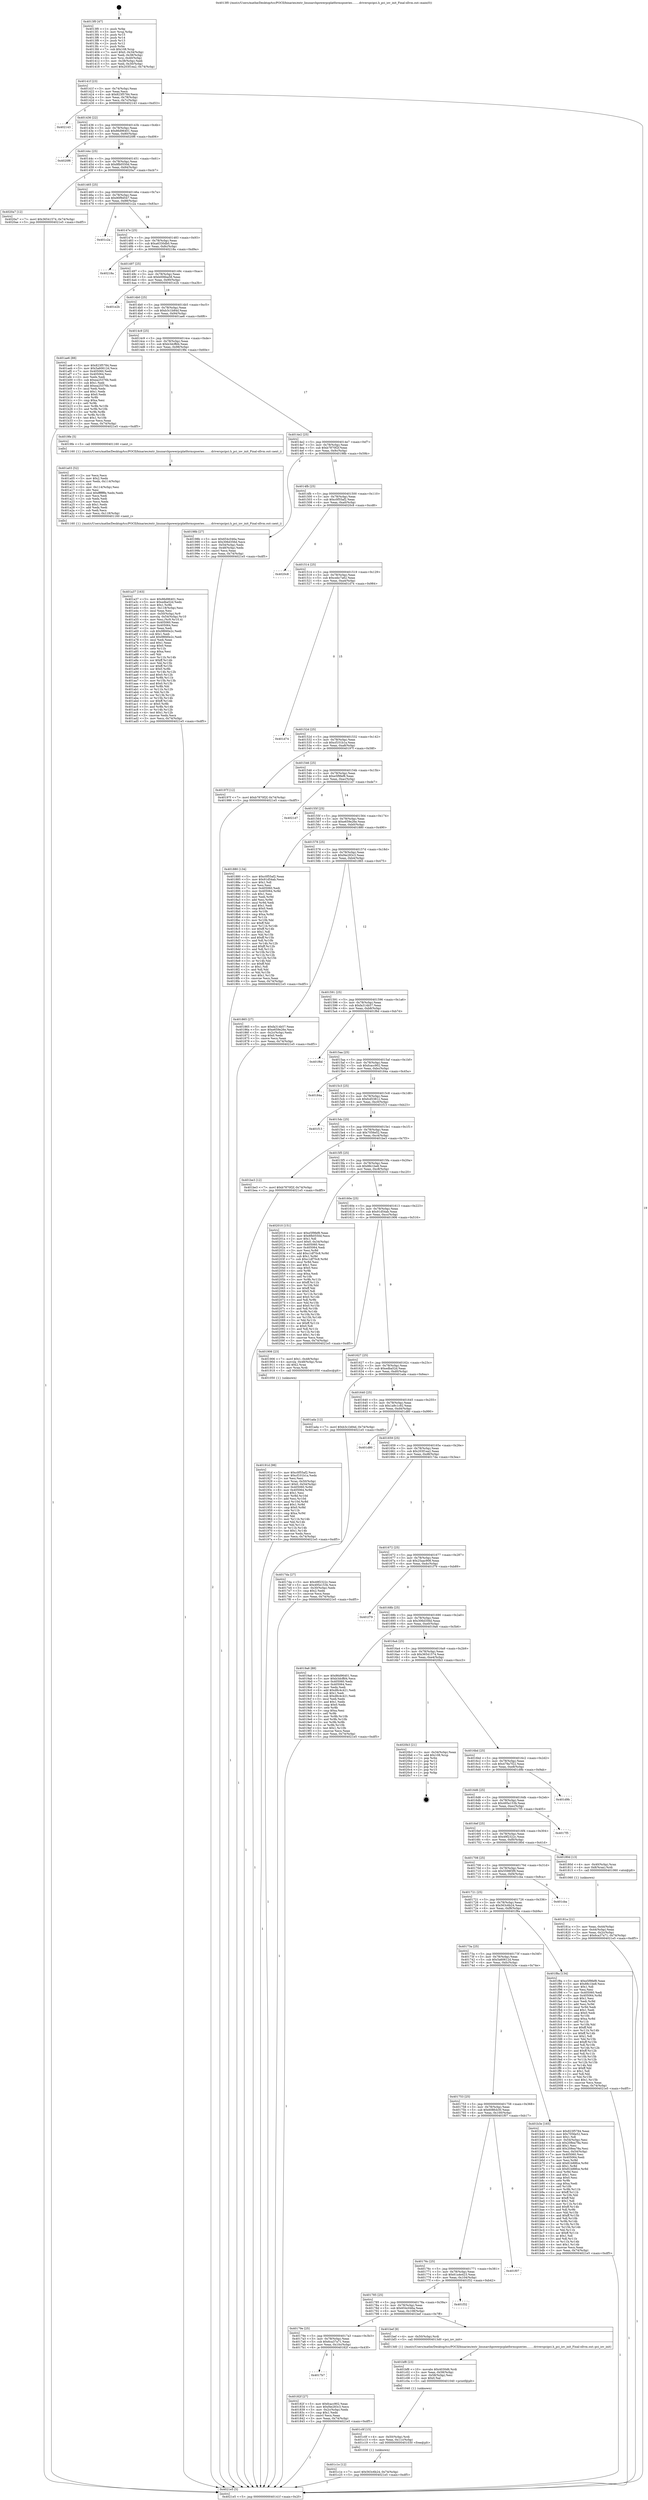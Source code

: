digraph "0x4013f0" {
  label = "0x4013f0 (/mnt/c/Users/mathe/Desktop/tcc/POCII/binaries/extr_linuxarchpowerpcplatformspseries........driverspcipci.h_pci_iov_init_Final-ollvm.out::main(0))"
  labelloc = "t"
  node[shape=record]

  Entry [label="",width=0.3,height=0.3,shape=circle,fillcolor=black,style=filled]
  "0x40141f" [label="{
     0x40141f [23]\l
     | [instrs]\l
     &nbsp;&nbsp;0x40141f \<+3\>: mov -0x74(%rbp),%eax\l
     &nbsp;&nbsp;0x401422 \<+2\>: mov %eax,%ecx\l
     &nbsp;&nbsp;0x401424 \<+6\>: sub $0x823f5784,%ecx\l
     &nbsp;&nbsp;0x40142a \<+3\>: mov %eax,-0x78(%rbp)\l
     &nbsp;&nbsp;0x40142d \<+3\>: mov %ecx,-0x7c(%rbp)\l
     &nbsp;&nbsp;0x401430 \<+6\>: je 0000000000402143 \<main+0xd53\>\l
  }"]
  "0x402143" [label="{
     0x402143\l
  }", style=dashed]
  "0x401436" [label="{
     0x401436 [22]\l
     | [instrs]\l
     &nbsp;&nbsp;0x401436 \<+5\>: jmp 000000000040143b \<main+0x4b\>\l
     &nbsp;&nbsp;0x40143b \<+3\>: mov -0x78(%rbp),%eax\l
     &nbsp;&nbsp;0x40143e \<+5\>: sub $0x86d96401,%eax\l
     &nbsp;&nbsp;0x401443 \<+3\>: mov %eax,-0x80(%rbp)\l
     &nbsp;&nbsp;0x401446 \<+6\>: je 00000000004020f6 \<main+0xd06\>\l
  }"]
  Exit [label="",width=0.3,height=0.3,shape=circle,fillcolor=black,style=filled,peripheries=2]
  "0x4020f6" [label="{
     0x4020f6\l
  }", style=dashed]
  "0x40144c" [label="{
     0x40144c [25]\l
     | [instrs]\l
     &nbsp;&nbsp;0x40144c \<+5\>: jmp 0000000000401451 \<main+0x61\>\l
     &nbsp;&nbsp;0x401451 \<+3\>: mov -0x78(%rbp),%eax\l
     &nbsp;&nbsp;0x401454 \<+5\>: sub $0x8fb0550d,%eax\l
     &nbsp;&nbsp;0x401459 \<+6\>: mov %eax,-0x84(%rbp)\l
     &nbsp;&nbsp;0x40145f \<+6\>: je 00000000004020a7 \<main+0xcb7\>\l
  }"]
  "0x401c1e" [label="{
     0x401c1e [12]\l
     | [instrs]\l
     &nbsp;&nbsp;0x401c1e \<+7\>: movl $0x563c6b24,-0x74(%rbp)\l
     &nbsp;&nbsp;0x401c25 \<+5\>: jmp 00000000004021e5 \<main+0xdf5\>\l
  }"]
  "0x4020a7" [label="{
     0x4020a7 [12]\l
     | [instrs]\l
     &nbsp;&nbsp;0x4020a7 \<+7\>: movl $0x36541574,-0x74(%rbp)\l
     &nbsp;&nbsp;0x4020ae \<+5\>: jmp 00000000004021e5 \<main+0xdf5\>\l
  }"]
  "0x401465" [label="{
     0x401465 [25]\l
     | [instrs]\l
     &nbsp;&nbsp;0x401465 \<+5\>: jmp 000000000040146a \<main+0x7a\>\l
     &nbsp;&nbsp;0x40146a \<+3\>: mov -0x78(%rbp),%eax\l
     &nbsp;&nbsp;0x40146d \<+5\>: sub $0x90f9d547,%eax\l
     &nbsp;&nbsp;0x401472 \<+6\>: mov %eax,-0x88(%rbp)\l
     &nbsp;&nbsp;0x401478 \<+6\>: je 0000000000401c2a \<main+0x83a\>\l
  }"]
  "0x401c0f" [label="{
     0x401c0f [15]\l
     | [instrs]\l
     &nbsp;&nbsp;0x401c0f \<+4\>: mov -0x50(%rbp),%rdi\l
     &nbsp;&nbsp;0x401c13 \<+6\>: mov %eax,-0x11c(%rbp)\l
     &nbsp;&nbsp;0x401c19 \<+5\>: call 0000000000401030 \<free@plt\>\l
     | [calls]\l
     &nbsp;&nbsp;0x401030 \{1\} (unknown)\l
  }"]
  "0x401c2a" [label="{
     0x401c2a\l
  }", style=dashed]
  "0x40147e" [label="{
     0x40147e [25]\l
     | [instrs]\l
     &nbsp;&nbsp;0x40147e \<+5\>: jmp 0000000000401483 \<main+0x93\>\l
     &nbsp;&nbsp;0x401483 \<+3\>: mov -0x78(%rbp),%eax\l
     &nbsp;&nbsp;0x401486 \<+5\>: sub $0xa6330db0,%eax\l
     &nbsp;&nbsp;0x40148b \<+6\>: mov %eax,-0x8c(%rbp)\l
     &nbsp;&nbsp;0x401491 \<+6\>: je 000000000040218a \<main+0xd9a\>\l
  }"]
  "0x401bf8" [label="{
     0x401bf8 [23]\l
     | [instrs]\l
     &nbsp;&nbsp;0x401bf8 \<+10\>: movabs $0x4030d6,%rdi\l
     &nbsp;&nbsp;0x401c02 \<+3\>: mov %eax,-0x58(%rbp)\l
     &nbsp;&nbsp;0x401c05 \<+3\>: mov -0x58(%rbp),%esi\l
     &nbsp;&nbsp;0x401c08 \<+2\>: mov $0x0,%al\l
     &nbsp;&nbsp;0x401c0a \<+5\>: call 0000000000401040 \<printf@plt\>\l
     | [calls]\l
     &nbsp;&nbsp;0x401040 \{1\} (unknown)\l
  }"]
  "0x40218a" [label="{
     0x40218a\l
  }", style=dashed]
  "0x401497" [label="{
     0x401497 [25]\l
     | [instrs]\l
     &nbsp;&nbsp;0x401497 \<+5\>: jmp 000000000040149c \<main+0xac\>\l
     &nbsp;&nbsp;0x40149c \<+3\>: mov -0x78(%rbp),%eax\l
     &nbsp;&nbsp;0x40149f \<+5\>: sub $0xb006ba58,%eax\l
     &nbsp;&nbsp;0x4014a4 \<+6\>: mov %eax,-0x90(%rbp)\l
     &nbsp;&nbsp;0x4014aa \<+6\>: je 0000000000401e2b \<main+0xa3b\>\l
  }"]
  "0x401a37" [label="{
     0x401a37 [163]\l
     | [instrs]\l
     &nbsp;&nbsp;0x401a37 \<+5\>: mov $0x86d96401,%ecx\l
     &nbsp;&nbsp;0x401a3c \<+5\>: mov $0xedba52d,%edx\l
     &nbsp;&nbsp;0x401a41 \<+3\>: mov $0x1,%r8b\l
     &nbsp;&nbsp;0x401a44 \<+6\>: mov -0x118(%rbp),%esi\l
     &nbsp;&nbsp;0x401a4a \<+3\>: imul %eax,%esi\l
     &nbsp;&nbsp;0x401a4d \<+4\>: mov -0x50(%rbp),%r9\l
     &nbsp;&nbsp;0x401a51 \<+4\>: movslq -0x54(%rbp),%r10\l
     &nbsp;&nbsp;0x401a55 \<+4\>: mov %esi,(%r9,%r10,4)\l
     &nbsp;&nbsp;0x401a59 \<+7\>: mov 0x405060,%eax\l
     &nbsp;&nbsp;0x401a60 \<+7\>: mov 0x405064,%esi\l
     &nbsp;&nbsp;0x401a67 \<+2\>: mov %eax,%edi\l
     &nbsp;&nbsp;0x401a69 \<+6\>: sub $0x98fd0e2c,%edi\l
     &nbsp;&nbsp;0x401a6f \<+3\>: sub $0x1,%edi\l
     &nbsp;&nbsp;0x401a72 \<+6\>: add $0x98fd0e2c,%edi\l
     &nbsp;&nbsp;0x401a78 \<+3\>: imul %edi,%eax\l
     &nbsp;&nbsp;0x401a7b \<+3\>: and $0x1,%eax\l
     &nbsp;&nbsp;0x401a7e \<+3\>: cmp $0x0,%eax\l
     &nbsp;&nbsp;0x401a81 \<+4\>: sete %r11b\l
     &nbsp;&nbsp;0x401a85 \<+3\>: cmp $0xa,%esi\l
     &nbsp;&nbsp;0x401a88 \<+3\>: setl %bl\l
     &nbsp;&nbsp;0x401a8b \<+3\>: mov %r11b,%r14b\l
     &nbsp;&nbsp;0x401a8e \<+4\>: xor $0xff,%r14b\l
     &nbsp;&nbsp;0x401a92 \<+3\>: mov %bl,%r15b\l
     &nbsp;&nbsp;0x401a95 \<+4\>: xor $0xff,%r15b\l
     &nbsp;&nbsp;0x401a99 \<+4\>: xor $0x0,%r8b\l
     &nbsp;&nbsp;0x401a9d \<+3\>: mov %r14b,%r12b\l
     &nbsp;&nbsp;0x401aa0 \<+4\>: and $0x0,%r12b\l
     &nbsp;&nbsp;0x401aa4 \<+3\>: and %r8b,%r11b\l
     &nbsp;&nbsp;0x401aa7 \<+3\>: mov %r15b,%r13b\l
     &nbsp;&nbsp;0x401aaa \<+4\>: and $0x0,%r13b\l
     &nbsp;&nbsp;0x401aae \<+3\>: and %r8b,%bl\l
     &nbsp;&nbsp;0x401ab1 \<+3\>: or %r11b,%r12b\l
     &nbsp;&nbsp;0x401ab4 \<+3\>: or %bl,%r13b\l
     &nbsp;&nbsp;0x401ab7 \<+3\>: xor %r13b,%r12b\l
     &nbsp;&nbsp;0x401aba \<+3\>: or %r15b,%r14b\l
     &nbsp;&nbsp;0x401abd \<+4\>: xor $0xff,%r14b\l
     &nbsp;&nbsp;0x401ac1 \<+4\>: or $0x0,%r8b\l
     &nbsp;&nbsp;0x401ac5 \<+3\>: and %r8b,%r14b\l
     &nbsp;&nbsp;0x401ac8 \<+3\>: or %r14b,%r12b\l
     &nbsp;&nbsp;0x401acb \<+4\>: test $0x1,%r12b\l
     &nbsp;&nbsp;0x401acf \<+3\>: cmovne %edx,%ecx\l
     &nbsp;&nbsp;0x401ad2 \<+3\>: mov %ecx,-0x74(%rbp)\l
     &nbsp;&nbsp;0x401ad5 \<+5\>: jmp 00000000004021e5 \<main+0xdf5\>\l
  }"]
  "0x401e2b" [label="{
     0x401e2b\l
  }", style=dashed]
  "0x4014b0" [label="{
     0x4014b0 [25]\l
     | [instrs]\l
     &nbsp;&nbsp;0x4014b0 \<+5\>: jmp 00000000004014b5 \<main+0xc5\>\l
     &nbsp;&nbsp;0x4014b5 \<+3\>: mov -0x78(%rbp),%eax\l
     &nbsp;&nbsp;0x4014b8 \<+5\>: sub $0xb3c1b84d,%eax\l
     &nbsp;&nbsp;0x4014bd \<+6\>: mov %eax,-0x94(%rbp)\l
     &nbsp;&nbsp;0x4014c3 \<+6\>: je 0000000000401ae6 \<main+0x6f6\>\l
  }"]
  "0x401a03" [label="{
     0x401a03 [52]\l
     | [instrs]\l
     &nbsp;&nbsp;0x401a03 \<+2\>: xor %ecx,%ecx\l
     &nbsp;&nbsp;0x401a05 \<+5\>: mov $0x2,%edx\l
     &nbsp;&nbsp;0x401a0a \<+6\>: mov %edx,-0x114(%rbp)\l
     &nbsp;&nbsp;0x401a10 \<+1\>: cltd\l
     &nbsp;&nbsp;0x401a11 \<+6\>: mov -0x114(%rbp),%esi\l
     &nbsp;&nbsp;0x401a17 \<+2\>: idiv %esi\l
     &nbsp;&nbsp;0x401a19 \<+6\>: imul $0xfffffffe,%edx,%edx\l
     &nbsp;&nbsp;0x401a1f \<+2\>: mov %ecx,%edi\l
     &nbsp;&nbsp;0x401a21 \<+2\>: sub %edx,%edi\l
     &nbsp;&nbsp;0x401a23 \<+2\>: mov %ecx,%edx\l
     &nbsp;&nbsp;0x401a25 \<+3\>: sub $0x1,%edx\l
     &nbsp;&nbsp;0x401a28 \<+2\>: add %edx,%edi\l
     &nbsp;&nbsp;0x401a2a \<+2\>: sub %edi,%ecx\l
     &nbsp;&nbsp;0x401a2c \<+6\>: mov %ecx,-0x118(%rbp)\l
     &nbsp;&nbsp;0x401a32 \<+5\>: call 0000000000401160 \<next_i\>\l
     | [calls]\l
     &nbsp;&nbsp;0x401160 \{1\} (/mnt/c/Users/mathe/Desktop/tcc/POCII/binaries/extr_linuxarchpowerpcplatformspseries........driverspcipci.h_pci_iov_init_Final-ollvm.out::next_i)\l
  }"]
  "0x401ae6" [label="{
     0x401ae6 [88]\l
     | [instrs]\l
     &nbsp;&nbsp;0x401ae6 \<+5\>: mov $0x823f5784,%eax\l
     &nbsp;&nbsp;0x401aeb \<+5\>: mov $0x5a60612d,%ecx\l
     &nbsp;&nbsp;0x401af0 \<+7\>: mov 0x405060,%edx\l
     &nbsp;&nbsp;0x401af7 \<+7\>: mov 0x405064,%esi\l
     &nbsp;&nbsp;0x401afe \<+2\>: mov %edx,%edi\l
     &nbsp;&nbsp;0x401b00 \<+6\>: sub $0xea25376b,%edi\l
     &nbsp;&nbsp;0x401b06 \<+3\>: sub $0x1,%edi\l
     &nbsp;&nbsp;0x401b09 \<+6\>: add $0xea25376b,%edi\l
     &nbsp;&nbsp;0x401b0f \<+3\>: imul %edi,%edx\l
     &nbsp;&nbsp;0x401b12 \<+3\>: and $0x1,%edx\l
     &nbsp;&nbsp;0x401b15 \<+3\>: cmp $0x0,%edx\l
     &nbsp;&nbsp;0x401b18 \<+4\>: sete %r8b\l
     &nbsp;&nbsp;0x401b1c \<+3\>: cmp $0xa,%esi\l
     &nbsp;&nbsp;0x401b1f \<+4\>: setl %r9b\l
     &nbsp;&nbsp;0x401b23 \<+3\>: mov %r8b,%r10b\l
     &nbsp;&nbsp;0x401b26 \<+3\>: and %r9b,%r10b\l
     &nbsp;&nbsp;0x401b29 \<+3\>: xor %r9b,%r8b\l
     &nbsp;&nbsp;0x401b2c \<+3\>: or %r8b,%r10b\l
     &nbsp;&nbsp;0x401b2f \<+4\>: test $0x1,%r10b\l
     &nbsp;&nbsp;0x401b33 \<+3\>: cmovne %ecx,%eax\l
     &nbsp;&nbsp;0x401b36 \<+3\>: mov %eax,-0x74(%rbp)\l
     &nbsp;&nbsp;0x401b39 \<+5\>: jmp 00000000004021e5 \<main+0xdf5\>\l
  }"]
  "0x4014c9" [label="{
     0x4014c9 [25]\l
     | [instrs]\l
     &nbsp;&nbsp;0x4014c9 \<+5\>: jmp 00000000004014ce \<main+0xde\>\l
     &nbsp;&nbsp;0x4014ce \<+3\>: mov -0x78(%rbp),%eax\l
     &nbsp;&nbsp;0x4014d1 \<+5\>: sub $0xb3dcffd4,%eax\l
     &nbsp;&nbsp;0x4014d6 \<+6\>: mov %eax,-0x98(%rbp)\l
     &nbsp;&nbsp;0x4014dc \<+6\>: je 00000000004019fe \<main+0x60e\>\l
  }"]
  "0x40191d" [label="{
     0x40191d [98]\l
     | [instrs]\l
     &nbsp;&nbsp;0x40191d \<+5\>: mov $0xc0f55af2,%ecx\l
     &nbsp;&nbsp;0x401922 \<+5\>: mov $0xcf101b1a,%edx\l
     &nbsp;&nbsp;0x401927 \<+2\>: xor %esi,%esi\l
     &nbsp;&nbsp;0x401929 \<+4\>: mov %rax,-0x50(%rbp)\l
     &nbsp;&nbsp;0x40192d \<+7\>: movl $0x0,-0x54(%rbp)\l
     &nbsp;&nbsp;0x401934 \<+8\>: mov 0x405060,%r8d\l
     &nbsp;&nbsp;0x40193c \<+8\>: mov 0x405064,%r9d\l
     &nbsp;&nbsp;0x401944 \<+3\>: sub $0x1,%esi\l
     &nbsp;&nbsp;0x401947 \<+3\>: mov %r8d,%r10d\l
     &nbsp;&nbsp;0x40194a \<+3\>: add %esi,%r10d\l
     &nbsp;&nbsp;0x40194d \<+4\>: imul %r10d,%r8d\l
     &nbsp;&nbsp;0x401951 \<+4\>: and $0x1,%r8d\l
     &nbsp;&nbsp;0x401955 \<+4\>: cmp $0x0,%r8d\l
     &nbsp;&nbsp;0x401959 \<+4\>: sete %r11b\l
     &nbsp;&nbsp;0x40195d \<+4\>: cmp $0xa,%r9d\l
     &nbsp;&nbsp;0x401961 \<+3\>: setl %bl\l
     &nbsp;&nbsp;0x401964 \<+3\>: mov %r11b,%r14b\l
     &nbsp;&nbsp;0x401967 \<+3\>: and %bl,%r14b\l
     &nbsp;&nbsp;0x40196a \<+3\>: xor %bl,%r11b\l
     &nbsp;&nbsp;0x40196d \<+3\>: or %r11b,%r14b\l
     &nbsp;&nbsp;0x401970 \<+4\>: test $0x1,%r14b\l
     &nbsp;&nbsp;0x401974 \<+3\>: cmovne %edx,%ecx\l
     &nbsp;&nbsp;0x401977 \<+3\>: mov %ecx,-0x74(%rbp)\l
     &nbsp;&nbsp;0x40197a \<+5\>: jmp 00000000004021e5 \<main+0xdf5\>\l
  }"]
  "0x4019fe" [label="{
     0x4019fe [5]\l
     | [instrs]\l
     &nbsp;&nbsp;0x4019fe \<+5\>: call 0000000000401160 \<next_i\>\l
     | [calls]\l
     &nbsp;&nbsp;0x401160 \{1\} (/mnt/c/Users/mathe/Desktop/tcc/POCII/binaries/extr_linuxarchpowerpcplatformspseries........driverspcipci.h_pci_iov_init_Final-ollvm.out::next_i)\l
  }"]
  "0x4014e2" [label="{
     0x4014e2 [25]\l
     | [instrs]\l
     &nbsp;&nbsp;0x4014e2 \<+5\>: jmp 00000000004014e7 \<main+0xf7\>\l
     &nbsp;&nbsp;0x4014e7 \<+3\>: mov -0x78(%rbp),%eax\l
     &nbsp;&nbsp;0x4014ea \<+5\>: sub $0xb7870f2f,%eax\l
     &nbsp;&nbsp;0x4014ef \<+6\>: mov %eax,-0x9c(%rbp)\l
     &nbsp;&nbsp;0x4014f5 \<+6\>: je 000000000040198b \<main+0x59b\>\l
  }"]
  "0x4017b7" [label="{
     0x4017b7\l
  }", style=dashed]
  "0x40198b" [label="{
     0x40198b [27]\l
     | [instrs]\l
     &nbsp;&nbsp;0x40198b \<+5\>: mov $0x654c046a,%eax\l
     &nbsp;&nbsp;0x401990 \<+5\>: mov $0x306d356d,%ecx\l
     &nbsp;&nbsp;0x401995 \<+3\>: mov -0x54(%rbp),%edx\l
     &nbsp;&nbsp;0x401998 \<+3\>: cmp -0x48(%rbp),%edx\l
     &nbsp;&nbsp;0x40199b \<+3\>: cmovl %ecx,%eax\l
     &nbsp;&nbsp;0x40199e \<+3\>: mov %eax,-0x74(%rbp)\l
     &nbsp;&nbsp;0x4019a1 \<+5\>: jmp 00000000004021e5 \<main+0xdf5\>\l
  }"]
  "0x4014fb" [label="{
     0x4014fb [25]\l
     | [instrs]\l
     &nbsp;&nbsp;0x4014fb \<+5\>: jmp 0000000000401500 \<main+0x110\>\l
     &nbsp;&nbsp;0x401500 \<+3\>: mov -0x78(%rbp),%eax\l
     &nbsp;&nbsp;0x401503 \<+5\>: sub $0xc0f55af2,%eax\l
     &nbsp;&nbsp;0x401508 \<+6\>: mov %eax,-0xa0(%rbp)\l
     &nbsp;&nbsp;0x40150e \<+6\>: je 00000000004020c8 \<main+0xcd8\>\l
  }"]
  "0x40182f" [label="{
     0x40182f [27]\l
     | [instrs]\l
     &nbsp;&nbsp;0x40182f \<+5\>: mov $0xfcacc902,%eax\l
     &nbsp;&nbsp;0x401834 \<+5\>: mov $0xf4e283c3,%ecx\l
     &nbsp;&nbsp;0x401839 \<+3\>: mov -0x2c(%rbp),%edx\l
     &nbsp;&nbsp;0x40183c \<+3\>: cmp $0x1,%edx\l
     &nbsp;&nbsp;0x40183f \<+3\>: cmovl %ecx,%eax\l
     &nbsp;&nbsp;0x401842 \<+3\>: mov %eax,-0x74(%rbp)\l
     &nbsp;&nbsp;0x401845 \<+5\>: jmp 00000000004021e5 \<main+0xdf5\>\l
  }"]
  "0x4020c8" [label="{
     0x4020c8\l
  }", style=dashed]
  "0x401514" [label="{
     0x401514 [25]\l
     | [instrs]\l
     &nbsp;&nbsp;0x401514 \<+5\>: jmp 0000000000401519 \<main+0x129\>\l
     &nbsp;&nbsp;0x401519 \<+3\>: mov -0x78(%rbp),%eax\l
     &nbsp;&nbsp;0x40151c \<+5\>: sub $0xcebc7a62,%eax\l
     &nbsp;&nbsp;0x401521 \<+6\>: mov %eax,-0xa4(%rbp)\l
     &nbsp;&nbsp;0x401527 \<+6\>: je 0000000000401d74 \<main+0x984\>\l
  }"]
  "0x40179e" [label="{
     0x40179e [25]\l
     | [instrs]\l
     &nbsp;&nbsp;0x40179e \<+5\>: jmp 00000000004017a3 \<main+0x3b3\>\l
     &nbsp;&nbsp;0x4017a3 \<+3\>: mov -0x78(%rbp),%eax\l
     &nbsp;&nbsp;0x4017a6 \<+5\>: sub $0x6ca37a71,%eax\l
     &nbsp;&nbsp;0x4017ab \<+6\>: mov %eax,-0x10c(%rbp)\l
     &nbsp;&nbsp;0x4017b1 \<+6\>: je 000000000040182f \<main+0x43f\>\l
  }"]
  "0x401d74" [label="{
     0x401d74\l
  }", style=dashed]
  "0x40152d" [label="{
     0x40152d [25]\l
     | [instrs]\l
     &nbsp;&nbsp;0x40152d \<+5\>: jmp 0000000000401532 \<main+0x142\>\l
     &nbsp;&nbsp;0x401532 \<+3\>: mov -0x78(%rbp),%eax\l
     &nbsp;&nbsp;0x401535 \<+5\>: sub $0xcf101b1a,%eax\l
     &nbsp;&nbsp;0x40153a \<+6\>: mov %eax,-0xa8(%rbp)\l
     &nbsp;&nbsp;0x401540 \<+6\>: je 000000000040197f \<main+0x58f\>\l
  }"]
  "0x401bef" [label="{
     0x401bef [9]\l
     | [instrs]\l
     &nbsp;&nbsp;0x401bef \<+4\>: mov -0x50(%rbp),%rdi\l
     &nbsp;&nbsp;0x401bf3 \<+5\>: call 00000000004013d0 \<pci_iov_init\>\l
     | [calls]\l
     &nbsp;&nbsp;0x4013d0 \{1\} (/mnt/c/Users/mathe/Desktop/tcc/POCII/binaries/extr_linuxarchpowerpcplatformspseries........driverspcipci.h_pci_iov_init_Final-ollvm.out::pci_iov_init)\l
  }"]
  "0x40197f" [label="{
     0x40197f [12]\l
     | [instrs]\l
     &nbsp;&nbsp;0x40197f \<+7\>: movl $0xb7870f2f,-0x74(%rbp)\l
     &nbsp;&nbsp;0x401986 \<+5\>: jmp 00000000004021e5 \<main+0xdf5\>\l
  }"]
  "0x401546" [label="{
     0x401546 [25]\l
     | [instrs]\l
     &nbsp;&nbsp;0x401546 \<+5\>: jmp 000000000040154b \<main+0x15b\>\l
     &nbsp;&nbsp;0x40154b \<+3\>: mov -0x78(%rbp),%eax\l
     &nbsp;&nbsp;0x40154e \<+5\>: sub $0xe5f9fef8,%eax\l
     &nbsp;&nbsp;0x401553 \<+6\>: mov %eax,-0xac(%rbp)\l
     &nbsp;&nbsp;0x401559 \<+6\>: je 00000000004021d7 \<main+0xde7\>\l
  }"]
  "0x401785" [label="{
     0x401785 [25]\l
     | [instrs]\l
     &nbsp;&nbsp;0x401785 \<+5\>: jmp 000000000040178a \<main+0x39a\>\l
     &nbsp;&nbsp;0x40178a \<+3\>: mov -0x78(%rbp),%eax\l
     &nbsp;&nbsp;0x40178d \<+5\>: sub $0x654c046a,%eax\l
     &nbsp;&nbsp;0x401792 \<+6\>: mov %eax,-0x108(%rbp)\l
     &nbsp;&nbsp;0x401798 \<+6\>: je 0000000000401bef \<main+0x7ff\>\l
  }"]
  "0x4021d7" [label="{
     0x4021d7\l
  }", style=dashed]
  "0x40155f" [label="{
     0x40155f [25]\l
     | [instrs]\l
     &nbsp;&nbsp;0x40155f \<+5\>: jmp 0000000000401564 \<main+0x174\>\l
     &nbsp;&nbsp;0x401564 \<+3\>: mov -0x78(%rbp),%eax\l
     &nbsp;&nbsp;0x401567 \<+5\>: sub $0xe659e26e,%eax\l
     &nbsp;&nbsp;0x40156c \<+6\>: mov %eax,-0xb0(%rbp)\l
     &nbsp;&nbsp;0x401572 \<+6\>: je 0000000000401880 \<main+0x490\>\l
  }"]
  "0x401f32" [label="{
     0x401f32\l
  }", style=dashed]
  "0x401880" [label="{
     0x401880 [134]\l
     | [instrs]\l
     &nbsp;&nbsp;0x401880 \<+5\>: mov $0xc0f55af2,%eax\l
     &nbsp;&nbsp;0x401885 \<+5\>: mov $0x91d54ab,%ecx\l
     &nbsp;&nbsp;0x40188a \<+2\>: mov $0x1,%dl\l
     &nbsp;&nbsp;0x40188c \<+2\>: xor %esi,%esi\l
     &nbsp;&nbsp;0x40188e \<+7\>: mov 0x405060,%edi\l
     &nbsp;&nbsp;0x401895 \<+8\>: mov 0x405064,%r8d\l
     &nbsp;&nbsp;0x40189d \<+3\>: sub $0x1,%esi\l
     &nbsp;&nbsp;0x4018a0 \<+3\>: mov %edi,%r9d\l
     &nbsp;&nbsp;0x4018a3 \<+3\>: add %esi,%r9d\l
     &nbsp;&nbsp;0x4018a6 \<+4\>: imul %r9d,%edi\l
     &nbsp;&nbsp;0x4018aa \<+3\>: and $0x1,%edi\l
     &nbsp;&nbsp;0x4018ad \<+3\>: cmp $0x0,%edi\l
     &nbsp;&nbsp;0x4018b0 \<+4\>: sete %r10b\l
     &nbsp;&nbsp;0x4018b4 \<+4\>: cmp $0xa,%r8d\l
     &nbsp;&nbsp;0x4018b8 \<+4\>: setl %r11b\l
     &nbsp;&nbsp;0x4018bc \<+3\>: mov %r10b,%bl\l
     &nbsp;&nbsp;0x4018bf \<+3\>: xor $0xff,%bl\l
     &nbsp;&nbsp;0x4018c2 \<+3\>: mov %r11b,%r14b\l
     &nbsp;&nbsp;0x4018c5 \<+4\>: xor $0xff,%r14b\l
     &nbsp;&nbsp;0x4018c9 \<+3\>: xor $0x1,%dl\l
     &nbsp;&nbsp;0x4018cc \<+3\>: mov %bl,%r15b\l
     &nbsp;&nbsp;0x4018cf \<+4\>: and $0xff,%r15b\l
     &nbsp;&nbsp;0x4018d3 \<+3\>: and %dl,%r10b\l
     &nbsp;&nbsp;0x4018d6 \<+3\>: mov %r14b,%r12b\l
     &nbsp;&nbsp;0x4018d9 \<+4\>: and $0xff,%r12b\l
     &nbsp;&nbsp;0x4018dd \<+3\>: and %dl,%r11b\l
     &nbsp;&nbsp;0x4018e0 \<+3\>: or %r10b,%r15b\l
     &nbsp;&nbsp;0x4018e3 \<+3\>: or %r11b,%r12b\l
     &nbsp;&nbsp;0x4018e6 \<+3\>: xor %r12b,%r15b\l
     &nbsp;&nbsp;0x4018e9 \<+3\>: or %r14b,%bl\l
     &nbsp;&nbsp;0x4018ec \<+3\>: xor $0xff,%bl\l
     &nbsp;&nbsp;0x4018ef \<+3\>: or $0x1,%dl\l
     &nbsp;&nbsp;0x4018f2 \<+2\>: and %dl,%bl\l
     &nbsp;&nbsp;0x4018f4 \<+3\>: or %bl,%r15b\l
     &nbsp;&nbsp;0x4018f7 \<+4\>: test $0x1,%r15b\l
     &nbsp;&nbsp;0x4018fb \<+3\>: cmovne %ecx,%eax\l
     &nbsp;&nbsp;0x4018fe \<+3\>: mov %eax,-0x74(%rbp)\l
     &nbsp;&nbsp;0x401901 \<+5\>: jmp 00000000004021e5 \<main+0xdf5\>\l
  }"]
  "0x401578" [label="{
     0x401578 [25]\l
     | [instrs]\l
     &nbsp;&nbsp;0x401578 \<+5\>: jmp 000000000040157d \<main+0x18d\>\l
     &nbsp;&nbsp;0x40157d \<+3\>: mov -0x78(%rbp),%eax\l
     &nbsp;&nbsp;0x401580 \<+5\>: sub $0xf4e283c3,%eax\l
     &nbsp;&nbsp;0x401585 \<+6\>: mov %eax,-0xb4(%rbp)\l
     &nbsp;&nbsp;0x40158b \<+6\>: je 0000000000401865 \<main+0x475\>\l
  }"]
  "0x40176c" [label="{
     0x40176c [25]\l
     | [instrs]\l
     &nbsp;&nbsp;0x40176c \<+5\>: jmp 0000000000401771 \<main+0x381\>\l
     &nbsp;&nbsp;0x401771 \<+3\>: mov -0x78(%rbp),%eax\l
     &nbsp;&nbsp;0x401774 \<+5\>: sub $0x61a4e423,%eax\l
     &nbsp;&nbsp;0x401779 \<+6\>: mov %eax,-0x104(%rbp)\l
     &nbsp;&nbsp;0x40177f \<+6\>: je 0000000000401f32 \<main+0xb42\>\l
  }"]
  "0x401865" [label="{
     0x401865 [27]\l
     | [instrs]\l
     &nbsp;&nbsp;0x401865 \<+5\>: mov $0xfa314b57,%eax\l
     &nbsp;&nbsp;0x40186a \<+5\>: mov $0xe659e26e,%ecx\l
     &nbsp;&nbsp;0x40186f \<+3\>: mov -0x2c(%rbp),%edx\l
     &nbsp;&nbsp;0x401872 \<+3\>: cmp $0x0,%edx\l
     &nbsp;&nbsp;0x401875 \<+3\>: cmove %ecx,%eax\l
     &nbsp;&nbsp;0x401878 \<+3\>: mov %eax,-0x74(%rbp)\l
     &nbsp;&nbsp;0x40187b \<+5\>: jmp 00000000004021e5 \<main+0xdf5\>\l
  }"]
  "0x401591" [label="{
     0x401591 [25]\l
     | [instrs]\l
     &nbsp;&nbsp;0x401591 \<+5\>: jmp 0000000000401596 \<main+0x1a6\>\l
     &nbsp;&nbsp;0x401596 \<+3\>: mov -0x78(%rbp),%eax\l
     &nbsp;&nbsp;0x401599 \<+5\>: sub $0xfa314b57,%eax\l
     &nbsp;&nbsp;0x40159e \<+6\>: mov %eax,-0xb8(%rbp)\l
     &nbsp;&nbsp;0x4015a4 \<+6\>: je 0000000000401f6d \<main+0xb7d\>\l
  }"]
  "0x401f07" [label="{
     0x401f07\l
  }", style=dashed]
  "0x401f6d" [label="{
     0x401f6d\l
  }", style=dashed]
  "0x4015aa" [label="{
     0x4015aa [25]\l
     | [instrs]\l
     &nbsp;&nbsp;0x4015aa \<+5\>: jmp 00000000004015af \<main+0x1bf\>\l
     &nbsp;&nbsp;0x4015af \<+3\>: mov -0x78(%rbp),%eax\l
     &nbsp;&nbsp;0x4015b2 \<+5\>: sub $0xfcacc902,%eax\l
     &nbsp;&nbsp;0x4015b7 \<+6\>: mov %eax,-0xbc(%rbp)\l
     &nbsp;&nbsp;0x4015bd \<+6\>: je 000000000040184a \<main+0x45a\>\l
  }"]
  "0x401753" [label="{
     0x401753 [25]\l
     | [instrs]\l
     &nbsp;&nbsp;0x401753 \<+5\>: jmp 0000000000401758 \<main+0x368\>\l
     &nbsp;&nbsp;0x401758 \<+3\>: mov -0x78(%rbp),%eax\l
     &nbsp;&nbsp;0x40175b \<+5\>: sub $0x608fcb30,%eax\l
     &nbsp;&nbsp;0x401760 \<+6\>: mov %eax,-0x100(%rbp)\l
     &nbsp;&nbsp;0x401766 \<+6\>: je 0000000000401f07 \<main+0xb17\>\l
  }"]
  "0x40184a" [label="{
     0x40184a\l
  }", style=dashed]
  "0x4015c3" [label="{
     0x4015c3 [25]\l
     | [instrs]\l
     &nbsp;&nbsp;0x4015c3 \<+5\>: jmp 00000000004015c8 \<main+0x1d8\>\l
     &nbsp;&nbsp;0x4015c8 \<+3\>: mov -0x78(%rbp),%eax\l
     &nbsp;&nbsp;0x4015cb \<+5\>: sub $0xfcd53812,%eax\l
     &nbsp;&nbsp;0x4015d0 \<+6\>: mov %eax,-0xc0(%rbp)\l
     &nbsp;&nbsp;0x4015d6 \<+6\>: je 0000000000401f13 \<main+0xb23\>\l
  }"]
  "0x401b3e" [label="{
     0x401b3e [165]\l
     | [instrs]\l
     &nbsp;&nbsp;0x401b3e \<+5\>: mov $0x823f5784,%eax\l
     &nbsp;&nbsp;0x401b43 \<+5\>: mov $0x7056e52,%ecx\l
     &nbsp;&nbsp;0x401b48 \<+2\>: mov $0x1,%dl\l
     &nbsp;&nbsp;0x401b4a \<+3\>: mov -0x54(%rbp),%esi\l
     &nbsp;&nbsp;0x401b4d \<+6\>: sub $0x208ea78a,%esi\l
     &nbsp;&nbsp;0x401b53 \<+3\>: add $0x1,%esi\l
     &nbsp;&nbsp;0x401b56 \<+6\>: add $0x208ea78a,%esi\l
     &nbsp;&nbsp;0x401b5c \<+3\>: mov %esi,-0x54(%rbp)\l
     &nbsp;&nbsp;0x401b5f \<+7\>: mov 0x405060,%esi\l
     &nbsp;&nbsp;0x401b66 \<+7\>: mov 0x405064,%edi\l
     &nbsp;&nbsp;0x401b6d \<+3\>: mov %esi,%r8d\l
     &nbsp;&nbsp;0x401b70 \<+7\>: add $0x81b88fce,%r8d\l
     &nbsp;&nbsp;0x401b77 \<+4\>: sub $0x1,%r8d\l
     &nbsp;&nbsp;0x401b7b \<+7\>: sub $0x81b88fce,%r8d\l
     &nbsp;&nbsp;0x401b82 \<+4\>: imul %r8d,%esi\l
     &nbsp;&nbsp;0x401b86 \<+3\>: and $0x1,%esi\l
     &nbsp;&nbsp;0x401b89 \<+3\>: cmp $0x0,%esi\l
     &nbsp;&nbsp;0x401b8c \<+4\>: sete %r9b\l
     &nbsp;&nbsp;0x401b90 \<+3\>: cmp $0xa,%edi\l
     &nbsp;&nbsp;0x401b93 \<+4\>: setl %r10b\l
     &nbsp;&nbsp;0x401b97 \<+3\>: mov %r9b,%r11b\l
     &nbsp;&nbsp;0x401b9a \<+4\>: xor $0xff,%r11b\l
     &nbsp;&nbsp;0x401b9e \<+3\>: mov %r10b,%bl\l
     &nbsp;&nbsp;0x401ba1 \<+3\>: xor $0xff,%bl\l
     &nbsp;&nbsp;0x401ba4 \<+3\>: xor $0x1,%dl\l
     &nbsp;&nbsp;0x401ba7 \<+3\>: mov %r11b,%r14b\l
     &nbsp;&nbsp;0x401baa \<+4\>: and $0xff,%r14b\l
     &nbsp;&nbsp;0x401bae \<+3\>: and %dl,%r9b\l
     &nbsp;&nbsp;0x401bb1 \<+3\>: mov %bl,%r15b\l
     &nbsp;&nbsp;0x401bb4 \<+4\>: and $0xff,%r15b\l
     &nbsp;&nbsp;0x401bb8 \<+3\>: and %dl,%r10b\l
     &nbsp;&nbsp;0x401bbb \<+3\>: or %r9b,%r14b\l
     &nbsp;&nbsp;0x401bbe \<+3\>: or %r10b,%r15b\l
     &nbsp;&nbsp;0x401bc1 \<+3\>: xor %r15b,%r14b\l
     &nbsp;&nbsp;0x401bc4 \<+3\>: or %bl,%r11b\l
     &nbsp;&nbsp;0x401bc7 \<+4\>: xor $0xff,%r11b\l
     &nbsp;&nbsp;0x401bcb \<+3\>: or $0x1,%dl\l
     &nbsp;&nbsp;0x401bce \<+3\>: and %dl,%r11b\l
     &nbsp;&nbsp;0x401bd1 \<+3\>: or %r11b,%r14b\l
     &nbsp;&nbsp;0x401bd4 \<+4\>: test $0x1,%r14b\l
     &nbsp;&nbsp;0x401bd8 \<+3\>: cmovne %ecx,%eax\l
     &nbsp;&nbsp;0x401bdb \<+3\>: mov %eax,-0x74(%rbp)\l
     &nbsp;&nbsp;0x401bde \<+5\>: jmp 00000000004021e5 \<main+0xdf5\>\l
  }"]
  "0x401f13" [label="{
     0x401f13\l
  }", style=dashed]
  "0x4015dc" [label="{
     0x4015dc [25]\l
     | [instrs]\l
     &nbsp;&nbsp;0x4015dc \<+5\>: jmp 00000000004015e1 \<main+0x1f1\>\l
     &nbsp;&nbsp;0x4015e1 \<+3\>: mov -0x78(%rbp),%eax\l
     &nbsp;&nbsp;0x4015e4 \<+5\>: sub $0x7056e52,%eax\l
     &nbsp;&nbsp;0x4015e9 \<+6\>: mov %eax,-0xc4(%rbp)\l
     &nbsp;&nbsp;0x4015ef \<+6\>: je 0000000000401be3 \<main+0x7f3\>\l
  }"]
  "0x40173a" [label="{
     0x40173a [25]\l
     | [instrs]\l
     &nbsp;&nbsp;0x40173a \<+5\>: jmp 000000000040173f \<main+0x34f\>\l
     &nbsp;&nbsp;0x40173f \<+3\>: mov -0x78(%rbp),%eax\l
     &nbsp;&nbsp;0x401742 \<+5\>: sub $0x5a60612d,%eax\l
     &nbsp;&nbsp;0x401747 \<+6\>: mov %eax,-0xfc(%rbp)\l
     &nbsp;&nbsp;0x40174d \<+6\>: je 0000000000401b3e \<main+0x74e\>\l
  }"]
  "0x401be3" [label="{
     0x401be3 [12]\l
     | [instrs]\l
     &nbsp;&nbsp;0x401be3 \<+7\>: movl $0xb7870f2f,-0x74(%rbp)\l
     &nbsp;&nbsp;0x401bea \<+5\>: jmp 00000000004021e5 \<main+0xdf5\>\l
  }"]
  "0x4015f5" [label="{
     0x4015f5 [25]\l
     | [instrs]\l
     &nbsp;&nbsp;0x4015f5 \<+5\>: jmp 00000000004015fa \<main+0x20a\>\l
     &nbsp;&nbsp;0x4015fa \<+3\>: mov -0x78(%rbp),%eax\l
     &nbsp;&nbsp;0x4015fd \<+5\>: sub $0x88c1be8,%eax\l
     &nbsp;&nbsp;0x401602 \<+6\>: mov %eax,-0xc8(%rbp)\l
     &nbsp;&nbsp;0x401608 \<+6\>: je 0000000000402010 \<main+0xc20\>\l
  }"]
  "0x401f8a" [label="{
     0x401f8a [134]\l
     | [instrs]\l
     &nbsp;&nbsp;0x401f8a \<+5\>: mov $0xe5f9fef8,%eax\l
     &nbsp;&nbsp;0x401f8f \<+5\>: mov $0x88c1be8,%ecx\l
     &nbsp;&nbsp;0x401f94 \<+2\>: mov $0x1,%dl\l
     &nbsp;&nbsp;0x401f96 \<+2\>: xor %esi,%esi\l
     &nbsp;&nbsp;0x401f98 \<+7\>: mov 0x405060,%edi\l
     &nbsp;&nbsp;0x401f9f \<+8\>: mov 0x405064,%r8d\l
     &nbsp;&nbsp;0x401fa7 \<+3\>: sub $0x1,%esi\l
     &nbsp;&nbsp;0x401faa \<+3\>: mov %edi,%r9d\l
     &nbsp;&nbsp;0x401fad \<+3\>: add %esi,%r9d\l
     &nbsp;&nbsp;0x401fb0 \<+4\>: imul %r9d,%edi\l
     &nbsp;&nbsp;0x401fb4 \<+3\>: and $0x1,%edi\l
     &nbsp;&nbsp;0x401fb7 \<+3\>: cmp $0x0,%edi\l
     &nbsp;&nbsp;0x401fba \<+4\>: sete %r10b\l
     &nbsp;&nbsp;0x401fbe \<+4\>: cmp $0xa,%r8d\l
     &nbsp;&nbsp;0x401fc2 \<+4\>: setl %r11b\l
     &nbsp;&nbsp;0x401fc6 \<+3\>: mov %r10b,%bl\l
     &nbsp;&nbsp;0x401fc9 \<+3\>: xor $0xff,%bl\l
     &nbsp;&nbsp;0x401fcc \<+3\>: mov %r11b,%r14b\l
     &nbsp;&nbsp;0x401fcf \<+4\>: xor $0xff,%r14b\l
     &nbsp;&nbsp;0x401fd3 \<+3\>: xor $0x1,%dl\l
     &nbsp;&nbsp;0x401fd6 \<+3\>: mov %bl,%r15b\l
     &nbsp;&nbsp;0x401fd9 \<+4\>: and $0xff,%r15b\l
     &nbsp;&nbsp;0x401fdd \<+3\>: and %dl,%r10b\l
     &nbsp;&nbsp;0x401fe0 \<+3\>: mov %r14b,%r12b\l
     &nbsp;&nbsp;0x401fe3 \<+4\>: and $0xff,%r12b\l
     &nbsp;&nbsp;0x401fe7 \<+3\>: and %dl,%r11b\l
     &nbsp;&nbsp;0x401fea \<+3\>: or %r10b,%r15b\l
     &nbsp;&nbsp;0x401fed \<+3\>: or %r11b,%r12b\l
     &nbsp;&nbsp;0x401ff0 \<+3\>: xor %r12b,%r15b\l
     &nbsp;&nbsp;0x401ff3 \<+3\>: or %r14b,%bl\l
     &nbsp;&nbsp;0x401ff6 \<+3\>: xor $0xff,%bl\l
     &nbsp;&nbsp;0x401ff9 \<+3\>: or $0x1,%dl\l
     &nbsp;&nbsp;0x401ffc \<+2\>: and %dl,%bl\l
     &nbsp;&nbsp;0x401ffe \<+3\>: or %bl,%r15b\l
     &nbsp;&nbsp;0x402001 \<+4\>: test $0x1,%r15b\l
     &nbsp;&nbsp;0x402005 \<+3\>: cmovne %ecx,%eax\l
     &nbsp;&nbsp;0x402008 \<+3\>: mov %eax,-0x74(%rbp)\l
     &nbsp;&nbsp;0x40200b \<+5\>: jmp 00000000004021e5 \<main+0xdf5\>\l
  }"]
  "0x402010" [label="{
     0x402010 [151]\l
     | [instrs]\l
     &nbsp;&nbsp;0x402010 \<+5\>: mov $0xe5f9fef8,%eax\l
     &nbsp;&nbsp;0x402015 \<+5\>: mov $0x8fb0550d,%ecx\l
     &nbsp;&nbsp;0x40201a \<+2\>: mov $0x1,%dl\l
     &nbsp;&nbsp;0x40201c \<+7\>: movl $0x0,-0x34(%rbp)\l
     &nbsp;&nbsp;0x402023 \<+7\>: mov 0x405060,%esi\l
     &nbsp;&nbsp;0x40202a \<+7\>: mov 0x405064,%edi\l
     &nbsp;&nbsp;0x402031 \<+3\>: mov %esi,%r8d\l
     &nbsp;&nbsp;0x402034 \<+7\>: add $0xc1df70c8,%r8d\l
     &nbsp;&nbsp;0x40203b \<+4\>: sub $0x1,%r8d\l
     &nbsp;&nbsp;0x40203f \<+7\>: sub $0xc1df70c8,%r8d\l
     &nbsp;&nbsp;0x402046 \<+4\>: imul %r8d,%esi\l
     &nbsp;&nbsp;0x40204a \<+3\>: and $0x1,%esi\l
     &nbsp;&nbsp;0x40204d \<+3\>: cmp $0x0,%esi\l
     &nbsp;&nbsp;0x402050 \<+4\>: sete %r9b\l
     &nbsp;&nbsp;0x402054 \<+3\>: cmp $0xa,%edi\l
     &nbsp;&nbsp;0x402057 \<+4\>: setl %r10b\l
     &nbsp;&nbsp;0x40205b \<+3\>: mov %r9b,%r11b\l
     &nbsp;&nbsp;0x40205e \<+4\>: xor $0xff,%r11b\l
     &nbsp;&nbsp;0x402062 \<+3\>: mov %r10b,%bl\l
     &nbsp;&nbsp;0x402065 \<+3\>: xor $0xff,%bl\l
     &nbsp;&nbsp;0x402068 \<+3\>: xor $0x0,%dl\l
     &nbsp;&nbsp;0x40206b \<+3\>: mov %r11b,%r14b\l
     &nbsp;&nbsp;0x40206e \<+4\>: and $0x0,%r14b\l
     &nbsp;&nbsp;0x402072 \<+3\>: and %dl,%r9b\l
     &nbsp;&nbsp;0x402075 \<+3\>: mov %bl,%r15b\l
     &nbsp;&nbsp;0x402078 \<+4\>: and $0x0,%r15b\l
     &nbsp;&nbsp;0x40207c \<+3\>: and %dl,%r10b\l
     &nbsp;&nbsp;0x40207f \<+3\>: or %r9b,%r14b\l
     &nbsp;&nbsp;0x402082 \<+3\>: or %r10b,%r15b\l
     &nbsp;&nbsp;0x402085 \<+3\>: xor %r15b,%r14b\l
     &nbsp;&nbsp;0x402088 \<+3\>: or %bl,%r11b\l
     &nbsp;&nbsp;0x40208b \<+4\>: xor $0xff,%r11b\l
     &nbsp;&nbsp;0x40208f \<+3\>: or $0x0,%dl\l
     &nbsp;&nbsp;0x402092 \<+3\>: and %dl,%r11b\l
     &nbsp;&nbsp;0x402095 \<+3\>: or %r11b,%r14b\l
     &nbsp;&nbsp;0x402098 \<+4\>: test $0x1,%r14b\l
     &nbsp;&nbsp;0x40209c \<+3\>: cmovne %ecx,%eax\l
     &nbsp;&nbsp;0x40209f \<+3\>: mov %eax,-0x74(%rbp)\l
     &nbsp;&nbsp;0x4020a2 \<+5\>: jmp 00000000004021e5 \<main+0xdf5\>\l
  }"]
  "0x40160e" [label="{
     0x40160e [25]\l
     | [instrs]\l
     &nbsp;&nbsp;0x40160e \<+5\>: jmp 0000000000401613 \<main+0x223\>\l
     &nbsp;&nbsp;0x401613 \<+3\>: mov -0x78(%rbp),%eax\l
     &nbsp;&nbsp;0x401616 \<+5\>: sub $0x91d54ab,%eax\l
     &nbsp;&nbsp;0x40161b \<+6\>: mov %eax,-0xcc(%rbp)\l
     &nbsp;&nbsp;0x401621 \<+6\>: je 0000000000401906 \<main+0x516\>\l
  }"]
  "0x401721" [label="{
     0x401721 [25]\l
     | [instrs]\l
     &nbsp;&nbsp;0x401721 \<+5\>: jmp 0000000000401726 \<main+0x336\>\l
     &nbsp;&nbsp;0x401726 \<+3\>: mov -0x78(%rbp),%eax\l
     &nbsp;&nbsp;0x401729 \<+5\>: sub $0x563c6b24,%eax\l
     &nbsp;&nbsp;0x40172e \<+6\>: mov %eax,-0xf8(%rbp)\l
     &nbsp;&nbsp;0x401734 \<+6\>: je 0000000000401f8a \<main+0xb9a\>\l
  }"]
  "0x401906" [label="{
     0x401906 [23]\l
     | [instrs]\l
     &nbsp;&nbsp;0x401906 \<+7\>: movl $0x1,-0x48(%rbp)\l
     &nbsp;&nbsp;0x40190d \<+4\>: movslq -0x48(%rbp),%rax\l
     &nbsp;&nbsp;0x401911 \<+4\>: shl $0x2,%rax\l
     &nbsp;&nbsp;0x401915 \<+3\>: mov %rax,%rdi\l
     &nbsp;&nbsp;0x401918 \<+5\>: call 0000000000401050 \<malloc@plt\>\l
     | [calls]\l
     &nbsp;&nbsp;0x401050 \{1\} (unknown)\l
  }"]
  "0x401627" [label="{
     0x401627 [25]\l
     | [instrs]\l
     &nbsp;&nbsp;0x401627 \<+5\>: jmp 000000000040162c \<main+0x23c\>\l
     &nbsp;&nbsp;0x40162c \<+3\>: mov -0x78(%rbp),%eax\l
     &nbsp;&nbsp;0x40162f \<+5\>: sub $0xedba52d,%eax\l
     &nbsp;&nbsp;0x401634 \<+6\>: mov %eax,-0xd0(%rbp)\l
     &nbsp;&nbsp;0x40163a \<+6\>: je 0000000000401ada \<main+0x6ea\>\l
  }"]
  "0x401cba" [label="{
     0x401cba\l
  }", style=dashed]
  "0x401ada" [label="{
     0x401ada [12]\l
     | [instrs]\l
     &nbsp;&nbsp;0x401ada \<+7\>: movl $0xb3c1b84d,-0x74(%rbp)\l
     &nbsp;&nbsp;0x401ae1 \<+5\>: jmp 00000000004021e5 \<main+0xdf5\>\l
  }"]
  "0x401640" [label="{
     0x401640 [25]\l
     | [instrs]\l
     &nbsp;&nbsp;0x401640 \<+5\>: jmp 0000000000401645 \<main+0x255\>\l
     &nbsp;&nbsp;0x401645 \<+3\>: mov -0x78(%rbp),%eax\l
     &nbsp;&nbsp;0x401648 \<+5\>: sub $0x1a9c1c92,%eax\l
     &nbsp;&nbsp;0x40164d \<+6\>: mov %eax,-0xd4(%rbp)\l
     &nbsp;&nbsp;0x401653 \<+6\>: je 0000000000401d80 \<main+0x990\>\l
  }"]
  "0x40181a" [label="{
     0x40181a [21]\l
     | [instrs]\l
     &nbsp;&nbsp;0x40181a \<+3\>: mov %eax,-0x44(%rbp)\l
     &nbsp;&nbsp;0x40181d \<+3\>: mov -0x44(%rbp),%eax\l
     &nbsp;&nbsp;0x401820 \<+3\>: mov %eax,-0x2c(%rbp)\l
     &nbsp;&nbsp;0x401823 \<+7\>: movl $0x6ca37a71,-0x74(%rbp)\l
     &nbsp;&nbsp;0x40182a \<+5\>: jmp 00000000004021e5 \<main+0xdf5\>\l
  }"]
  "0x401d80" [label="{
     0x401d80\l
  }", style=dashed]
  "0x401659" [label="{
     0x401659 [25]\l
     | [instrs]\l
     &nbsp;&nbsp;0x401659 \<+5\>: jmp 000000000040165e \<main+0x26e\>\l
     &nbsp;&nbsp;0x40165e \<+3\>: mov -0x78(%rbp),%eax\l
     &nbsp;&nbsp;0x401661 \<+5\>: sub $0x203f1ea2,%eax\l
     &nbsp;&nbsp;0x401666 \<+6\>: mov %eax,-0xd8(%rbp)\l
     &nbsp;&nbsp;0x40166c \<+6\>: je 00000000004017da \<main+0x3ea\>\l
  }"]
  "0x401708" [label="{
     0x401708 [25]\l
     | [instrs]\l
     &nbsp;&nbsp;0x401708 \<+5\>: jmp 000000000040170d \<main+0x31d\>\l
     &nbsp;&nbsp;0x40170d \<+3\>: mov -0x78(%rbp),%eax\l
     &nbsp;&nbsp;0x401710 \<+5\>: sub $0x5598f3f9,%eax\l
     &nbsp;&nbsp;0x401715 \<+6\>: mov %eax,-0xf4(%rbp)\l
     &nbsp;&nbsp;0x40171b \<+6\>: je 0000000000401cba \<main+0x8ca\>\l
  }"]
  "0x4017da" [label="{
     0x4017da [27]\l
     | [instrs]\l
     &nbsp;&nbsp;0x4017da \<+5\>: mov $0x49f2322c,%eax\l
     &nbsp;&nbsp;0x4017df \<+5\>: mov $0x495e153b,%ecx\l
     &nbsp;&nbsp;0x4017e4 \<+3\>: mov -0x30(%rbp),%edx\l
     &nbsp;&nbsp;0x4017e7 \<+3\>: cmp $0x2,%edx\l
     &nbsp;&nbsp;0x4017ea \<+3\>: cmovne %ecx,%eax\l
     &nbsp;&nbsp;0x4017ed \<+3\>: mov %eax,-0x74(%rbp)\l
     &nbsp;&nbsp;0x4017f0 \<+5\>: jmp 00000000004021e5 \<main+0xdf5\>\l
  }"]
  "0x401672" [label="{
     0x401672 [25]\l
     | [instrs]\l
     &nbsp;&nbsp;0x401672 \<+5\>: jmp 0000000000401677 \<main+0x287\>\l
     &nbsp;&nbsp;0x401677 \<+3\>: mov -0x78(%rbp),%eax\l
     &nbsp;&nbsp;0x40167a \<+5\>: sub $0x25aac908,%eax\l
     &nbsp;&nbsp;0x40167f \<+6\>: mov %eax,-0xdc(%rbp)\l
     &nbsp;&nbsp;0x401685 \<+6\>: je 0000000000401f79 \<main+0xb89\>\l
  }"]
  "0x4021e5" [label="{
     0x4021e5 [5]\l
     | [instrs]\l
     &nbsp;&nbsp;0x4021e5 \<+5\>: jmp 000000000040141f \<main+0x2f\>\l
  }"]
  "0x4013f0" [label="{
     0x4013f0 [47]\l
     | [instrs]\l
     &nbsp;&nbsp;0x4013f0 \<+1\>: push %rbp\l
     &nbsp;&nbsp;0x4013f1 \<+3\>: mov %rsp,%rbp\l
     &nbsp;&nbsp;0x4013f4 \<+2\>: push %r15\l
     &nbsp;&nbsp;0x4013f6 \<+2\>: push %r14\l
     &nbsp;&nbsp;0x4013f8 \<+2\>: push %r13\l
     &nbsp;&nbsp;0x4013fa \<+2\>: push %r12\l
     &nbsp;&nbsp;0x4013fc \<+1\>: push %rbx\l
     &nbsp;&nbsp;0x4013fd \<+7\>: sub $0x108,%rsp\l
     &nbsp;&nbsp;0x401404 \<+7\>: movl $0x0,-0x34(%rbp)\l
     &nbsp;&nbsp;0x40140b \<+3\>: mov %edi,-0x38(%rbp)\l
     &nbsp;&nbsp;0x40140e \<+4\>: mov %rsi,-0x40(%rbp)\l
     &nbsp;&nbsp;0x401412 \<+3\>: mov -0x38(%rbp),%edi\l
     &nbsp;&nbsp;0x401415 \<+3\>: mov %edi,-0x30(%rbp)\l
     &nbsp;&nbsp;0x401418 \<+7\>: movl $0x203f1ea2,-0x74(%rbp)\l
  }"]
  "0x40180d" [label="{
     0x40180d [13]\l
     | [instrs]\l
     &nbsp;&nbsp;0x40180d \<+4\>: mov -0x40(%rbp),%rax\l
     &nbsp;&nbsp;0x401811 \<+4\>: mov 0x8(%rax),%rdi\l
     &nbsp;&nbsp;0x401815 \<+5\>: call 0000000000401060 \<atoi@plt\>\l
     | [calls]\l
     &nbsp;&nbsp;0x401060 \{1\} (unknown)\l
  }"]
  "0x401f79" [label="{
     0x401f79\l
  }", style=dashed]
  "0x40168b" [label="{
     0x40168b [25]\l
     | [instrs]\l
     &nbsp;&nbsp;0x40168b \<+5\>: jmp 0000000000401690 \<main+0x2a0\>\l
     &nbsp;&nbsp;0x401690 \<+3\>: mov -0x78(%rbp),%eax\l
     &nbsp;&nbsp;0x401693 \<+5\>: sub $0x306d356d,%eax\l
     &nbsp;&nbsp;0x401698 \<+6\>: mov %eax,-0xe0(%rbp)\l
     &nbsp;&nbsp;0x40169e \<+6\>: je 00000000004019a6 \<main+0x5b6\>\l
  }"]
  "0x4016ef" [label="{
     0x4016ef [25]\l
     | [instrs]\l
     &nbsp;&nbsp;0x4016ef \<+5\>: jmp 00000000004016f4 \<main+0x304\>\l
     &nbsp;&nbsp;0x4016f4 \<+3\>: mov -0x78(%rbp),%eax\l
     &nbsp;&nbsp;0x4016f7 \<+5\>: sub $0x49f2322c,%eax\l
     &nbsp;&nbsp;0x4016fc \<+6\>: mov %eax,-0xf0(%rbp)\l
     &nbsp;&nbsp;0x401702 \<+6\>: je 000000000040180d \<main+0x41d\>\l
  }"]
  "0x4019a6" [label="{
     0x4019a6 [88]\l
     | [instrs]\l
     &nbsp;&nbsp;0x4019a6 \<+5\>: mov $0x86d96401,%eax\l
     &nbsp;&nbsp;0x4019ab \<+5\>: mov $0xb3dcffd4,%ecx\l
     &nbsp;&nbsp;0x4019b0 \<+7\>: mov 0x405060,%edx\l
     &nbsp;&nbsp;0x4019b7 \<+7\>: mov 0x405064,%esi\l
     &nbsp;&nbsp;0x4019be \<+2\>: mov %edx,%edi\l
     &nbsp;&nbsp;0x4019c0 \<+6\>: add $0xd8c4c421,%edi\l
     &nbsp;&nbsp;0x4019c6 \<+3\>: sub $0x1,%edi\l
     &nbsp;&nbsp;0x4019c9 \<+6\>: sub $0xd8c4c421,%edi\l
     &nbsp;&nbsp;0x4019cf \<+3\>: imul %edi,%edx\l
     &nbsp;&nbsp;0x4019d2 \<+3\>: and $0x1,%edx\l
     &nbsp;&nbsp;0x4019d5 \<+3\>: cmp $0x0,%edx\l
     &nbsp;&nbsp;0x4019d8 \<+4\>: sete %r8b\l
     &nbsp;&nbsp;0x4019dc \<+3\>: cmp $0xa,%esi\l
     &nbsp;&nbsp;0x4019df \<+4\>: setl %r9b\l
     &nbsp;&nbsp;0x4019e3 \<+3\>: mov %r8b,%r10b\l
     &nbsp;&nbsp;0x4019e6 \<+3\>: and %r9b,%r10b\l
     &nbsp;&nbsp;0x4019e9 \<+3\>: xor %r9b,%r8b\l
     &nbsp;&nbsp;0x4019ec \<+3\>: or %r8b,%r10b\l
     &nbsp;&nbsp;0x4019ef \<+4\>: test $0x1,%r10b\l
     &nbsp;&nbsp;0x4019f3 \<+3\>: cmovne %ecx,%eax\l
     &nbsp;&nbsp;0x4019f6 \<+3\>: mov %eax,-0x74(%rbp)\l
     &nbsp;&nbsp;0x4019f9 \<+5\>: jmp 00000000004021e5 \<main+0xdf5\>\l
  }"]
  "0x4016a4" [label="{
     0x4016a4 [25]\l
     | [instrs]\l
     &nbsp;&nbsp;0x4016a4 \<+5\>: jmp 00000000004016a9 \<main+0x2b9\>\l
     &nbsp;&nbsp;0x4016a9 \<+3\>: mov -0x78(%rbp),%eax\l
     &nbsp;&nbsp;0x4016ac \<+5\>: sub $0x36541574,%eax\l
     &nbsp;&nbsp;0x4016b1 \<+6\>: mov %eax,-0xe4(%rbp)\l
     &nbsp;&nbsp;0x4016b7 \<+6\>: je 00000000004020b3 \<main+0xcc3\>\l
  }"]
  "0x4017f5" [label="{
     0x4017f5\l
  }", style=dashed]
  "0x4020b3" [label="{
     0x4020b3 [21]\l
     | [instrs]\l
     &nbsp;&nbsp;0x4020b3 \<+3\>: mov -0x34(%rbp),%eax\l
     &nbsp;&nbsp;0x4020b6 \<+7\>: add $0x108,%rsp\l
     &nbsp;&nbsp;0x4020bd \<+1\>: pop %rbx\l
     &nbsp;&nbsp;0x4020be \<+2\>: pop %r12\l
     &nbsp;&nbsp;0x4020c0 \<+2\>: pop %r13\l
     &nbsp;&nbsp;0x4020c2 \<+2\>: pop %r14\l
     &nbsp;&nbsp;0x4020c4 \<+2\>: pop %r15\l
     &nbsp;&nbsp;0x4020c6 \<+1\>: pop %rbp\l
     &nbsp;&nbsp;0x4020c7 \<+1\>: ret\l
  }"]
  "0x4016bd" [label="{
     0x4016bd [25]\l
     | [instrs]\l
     &nbsp;&nbsp;0x4016bd \<+5\>: jmp 00000000004016c2 \<main+0x2d2\>\l
     &nbsp;&nbsp;0x4016c2 \<+3\>: mov -0x78(%rbp),%eax\l
     &nbsp;&nbsp;0x4016c5 \<+5\>: sub $0x479a7f22,%eax\l
     &nbsp;&nbsp;0x4016ca \<+6\>: mov %eax,-0xe8(%rbp)\l
     &nbsp;&nbsp;0x4016d0 \<+6\>: je 0000000000401d9b \<main+0x9ab\>\l
  }"]
  "0x4016d6" [label="{
     0x4016d6 [25]\l
     | [instrs]\l
     &nbsp;&nbsp;0x4016d6 \<+5\>: jmp 00000000004016db \<main+0x2eb\>\l
     &nbsp;&nbsp;0x4016db \<+3\>: mov -0x78(%rbp),%eax\l
     &nbsp;&nbsp;0x4016de \<+5\>: sub $0x495e153b,%eax\l
     &nbsp;&nbsp;0x4016e3 \<+6\>: mov %eax,-0xec(%rbp)\l
     &nbsp;&nbsp;0x4016e9 \<+6\>: je 00000000004017f5 \<main+0x405\>\l
  }"]
  "0x401d9b" [label="{
     0x401d9b\l
  }", style=dashed]
  Entry -> "0x4013f0" [label=" 1"]
  "0x40141f" -> "0x402143" [label=" 0"]
  "0x40141f" -> "0x401436" [label=" 20"]
  "0x4020b3" -> Exit [label=" 1"]
  "0x401436" -> "0x4020f6" [label=" 0"]
  "0x401436" -> "0x40144c" [label=" 20"]
  "0x4020a7" -> "0x4021e5" [label=" 1"]
  "0x40144c" -> "0x4020a7" [label=" 1"]
  "0x40144c" -> "0x401465" [label=" 19"]
  "0x402010" -> "0x4021e5" [label=" 1"]
  "0x401465" -> "0x401c2a" [label=" 0"]
  "0x401465" -> "0x40147e" [label=" 19"]
  "0x401f8a" -> "0x4021e5" [label=" 1"]
  "0x40147e" -> "0x40218a" [label=" 0"]
  "0x40147e" -> "0x401497" [label=" 19"]
  "0x401c1e" -> "0x4021e5" [label=" 1"]
  "0x401497" -> "0x401e2b" [label=" 0"]
  "0x401497" -> "0x4014b0" [label=" 19"]
  "0x401c0f" -> "0x401c1e" [label=" 1"]
  "0x4014b0" -> "0x401ae6" [label=" 1"]
  "0x4014b0" -> "0x4014c9" [label=" 18"]
  "0x401bf8" -> "0x401c0f" [label=" 1"]
  "0x4014c9" -> "0x4019fe" [label=" 1"]
  "0x4014c9" -> "0x4014e2" [label=" 17"]
  "0x401bef" -> "0x401bf8" [label=" 1"]
  "0x4014e2" -> "0x40198b" [label=" 2"]
  "0x4014e2" -> "0x4014fb" [label=" 15"]
  "0x401be3" -> "0x4021e5" [label=" 1"]
  "0x4014fb" -> "0x4020c8" [label=" 0"]
  "0x4014fb" -> "0x401514" [label=" 15"]
  "0x401b3e" -> "0x4021e5" [label=" 1"]
  "0x401514" -> "0x401d74" [label=" 0"]
  "0x401514" -> "0x40152d" [label=" 15"]
  "0x401ada" -> "0x4021e5" [label=" 1"]
  "0x40152d" -> "0x40197f" [label=" 1"]
  "0x40152d" -> "0x401546" [label=" 14"]
  "0x401a37" -> "0x4021e5" [label=" 1"]
  "0x401546" -> "0x4021d7" [label=" 0"]
  "0x401546" -> "0x40155f" [label=" 14"]
  "0x4019fe" -> "0x401a03" [label=" 1"]
  "0x40155f" -> "0x401880" [label=" 1"]
  "0x40155f" -> "0x401578" [label=" 13"]
  "0x4019a6" -> "0x4021e5" [label=" 1"]
  "0x401578" -> "0x401865" [label=" 1"]
  "0x401578" -> "0x401591" [label=" 12"]
  "0x40197f" -> "0x4021e5" [label=" 1"]
  "0x401591" -> "0x401f6d" [label=" 0"]
  "0x401591" -> "0x4015aa" [label=" 12"]
  "0x40191d" -> "0x4021e5" [label=" 1"]
  "0x4015aa" -> "0x40184a" [label=" 0"]
  "0x4015aa" -> "0x4015c3" [label=" 12"]
  "0x401880" -> "0x4021e5" [label=" 1"]
  "0x4015c3" -> "0x401f13" [label=" 0"]
  "0x4015c3" -> "0x4015dc" [label=" 12"]
  "0x401865" -> "0x4021e5" [label=" 1"]
  "0x4015dc" -> "0x401be3" [label=" 1"]
  "0x4015dc" -> "0x4015f5" [label=" 11"]
  "0x40179e" -> "0x4017b7" [label=" 0"]
  "0x4015f5" -> "0x402010" [label=" 1"]
  "0x4015f5" -> "0x40160e" [label=" 10"]
  "0x40179e" -> "0x40182f" [label=" 1"]
  "0x40160e" -> "0x401906" [label=" 1"]
  "0x40160e" -> "0x401627" [label=" 9"]
  "0x401785" -> "0x40179e" [label=" 1"]
  "0x401627" -> "0x401ada" [label=" 1"]
  "0x401627" -> "0x401640" [label=" 8"]
  "0x401785" -> "0x401bef" [label=" 1"]
  "0x401640" -> "0x401d80" [label=" 0"]
  "0x401640" -> "0x401659" [label=" 8"]
  "0x40176c" -> "0x401785" [label=" 2"]
  "0x401659" -> "0x4017da" [label=" 1"]
  "0x401659" -> "0x401672" [label=" 7"]
  "0x4017da" -> "0x4021e5" [label=" 1"]
  "0x4013f0" -> "0x40141f" [label=" 1"]
  "0x4021e5" -> "0x40141f" [label=" 19"]
  "0x40176c" -> "0x401f32" [label=" 0"]
  "0x401672" -> "0x401f79" [label=" 0"]
  "0x401672" -> "0x40168b" [label=" 7"]
  "0x40198b" -> "0x4021e5" [label=" 2"]
  "0x40168b" -> "0x4019a6" [label=" 1"]
  "0x40168b" -> "0x4016a4" [label=" 6"]
  "0x401753" -> "0x401f07" [label=" 0"]
  "0x4016a4" -> "0x4020b3" [label=" 1"]
  "0x4016a4" -> "0x4016bd" [label=" 5"]
  "0x401906" -> "0x40191d" [label=" 1"]
  "0x4016bd" -> "0x401d9b" [label=" 0"]
  "0x4016bd" -> "0x4016d6" [label=" 5"]
  "0x40173a" -> "0x401753" [label=" 2"]
  "0x4016d6" -> "0x4017f5" [label=" 0"]
  "0x4016d6" -> "0x4016ef" [label=" 5"]
  "0x401753" -> "0x40176c" [label=" 2"]
  "0x4016ef" -> "0x40180d" [label=" 1"]
  "0x4016ef" -> "0x401708" [label=" 4"]
  "0x40180d" -> "0x40181a" [label=" 1"]
  "0x40181a" -> "0x4021e5" [label=" 1"]
  "0x401a03" -> "0x401a37" [label=" 1"]
  "0x401708" -> "0x401cba" [label=" 0"]
  "0x401708" -> "0x401721" [label=" 4"]
  "0x401ae6" -> "0x4021e5" [label=" 1"]
  "0x401721" -> "0x401f8a" [label=" 1"]
  "0x401721" -> "0x40173a" [label=" 3"]
  "0x40182f" -> "0x4021e5" [label=" 1"]
  "0x40173a" -> "0x401b3e" [label=" 1"]
}
